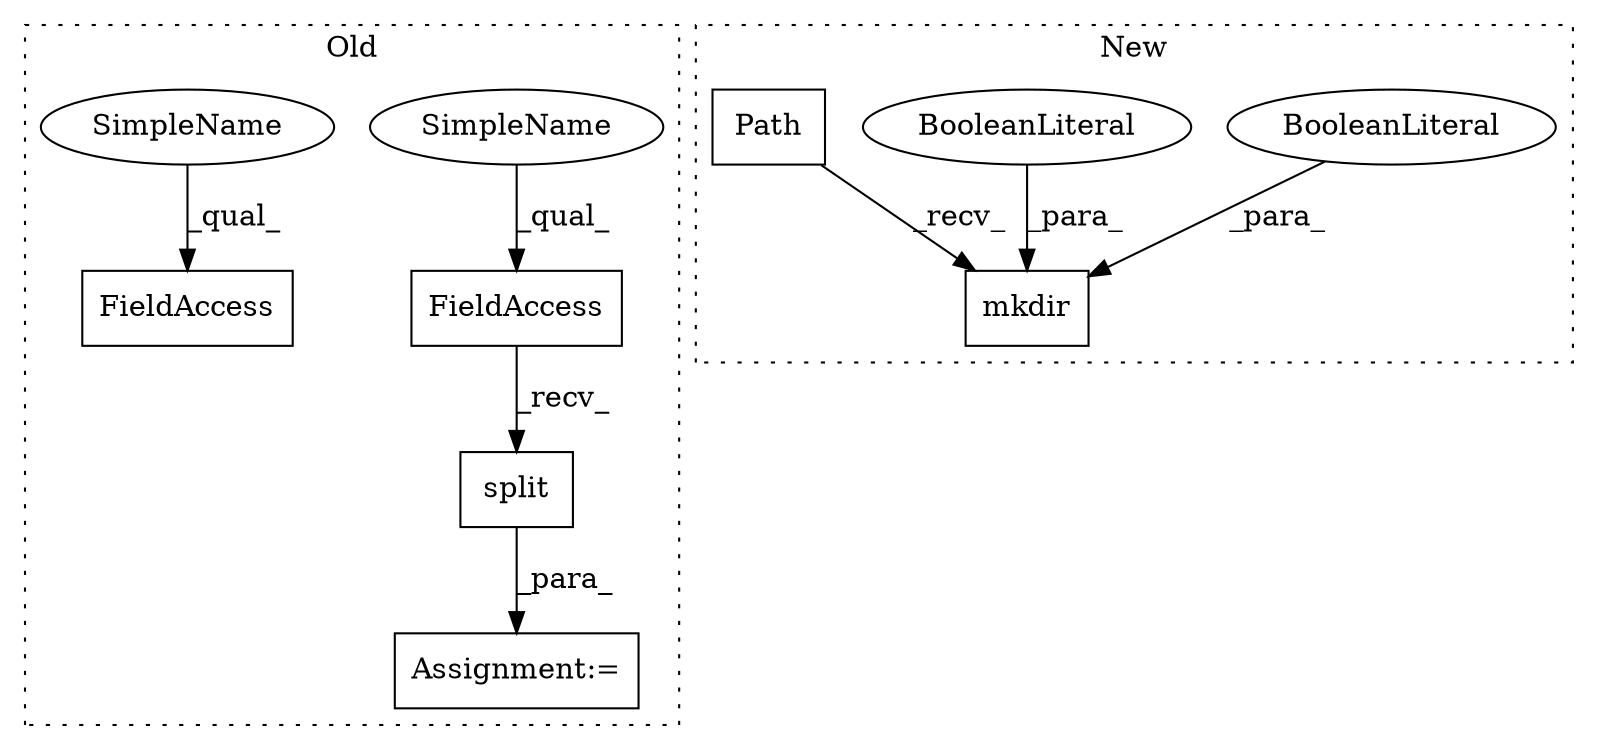 digraph G {
subgraph cluster0 {
1 [label="split" a="32" s="789,800" l="6,1" shape="box"];
5 [label="FieldAccess" a="22" s="781" l="7" shape="box"];
7 [label="FieldAccess" a="22" s="817" l="7" shape="box"];
8 [label="Assignment:=" a="7" s="779" l="2" shape="box"];
9 [label="SimpleName" a="42" s="781" l="2" shape="ellipse"];
10 [label="SimpleName" a="42" s="817" l="2" shape="ellipse"];
label = "Old";
style="dotted";
}
subgraph cluster1 {
2 [label="mkdir" a="32" s="548,563" l="6,1" shape="box"];
3 [label="BooleanLiteral" a="9" s="554" l="4" shape="ellipse"];
4 [label="BooleanLiteral" a="9" s="559" l="4" shape="ellipse"];
6 [label="Path" a="32" s="521,534" l="5,1" shape="box"];
label = "New";
style="dotted";
}
1 -> 8 [label="_para_"];
3 -> 2 [label="_para_"];
4 -> 2 [label="_para_"];
5 -> 1 [label="_recv_"];
6 -> 2 [label="_recv_"];
9 -> 5 [label="_qual_"];
10 -> 7 [label="_qual_"];
}